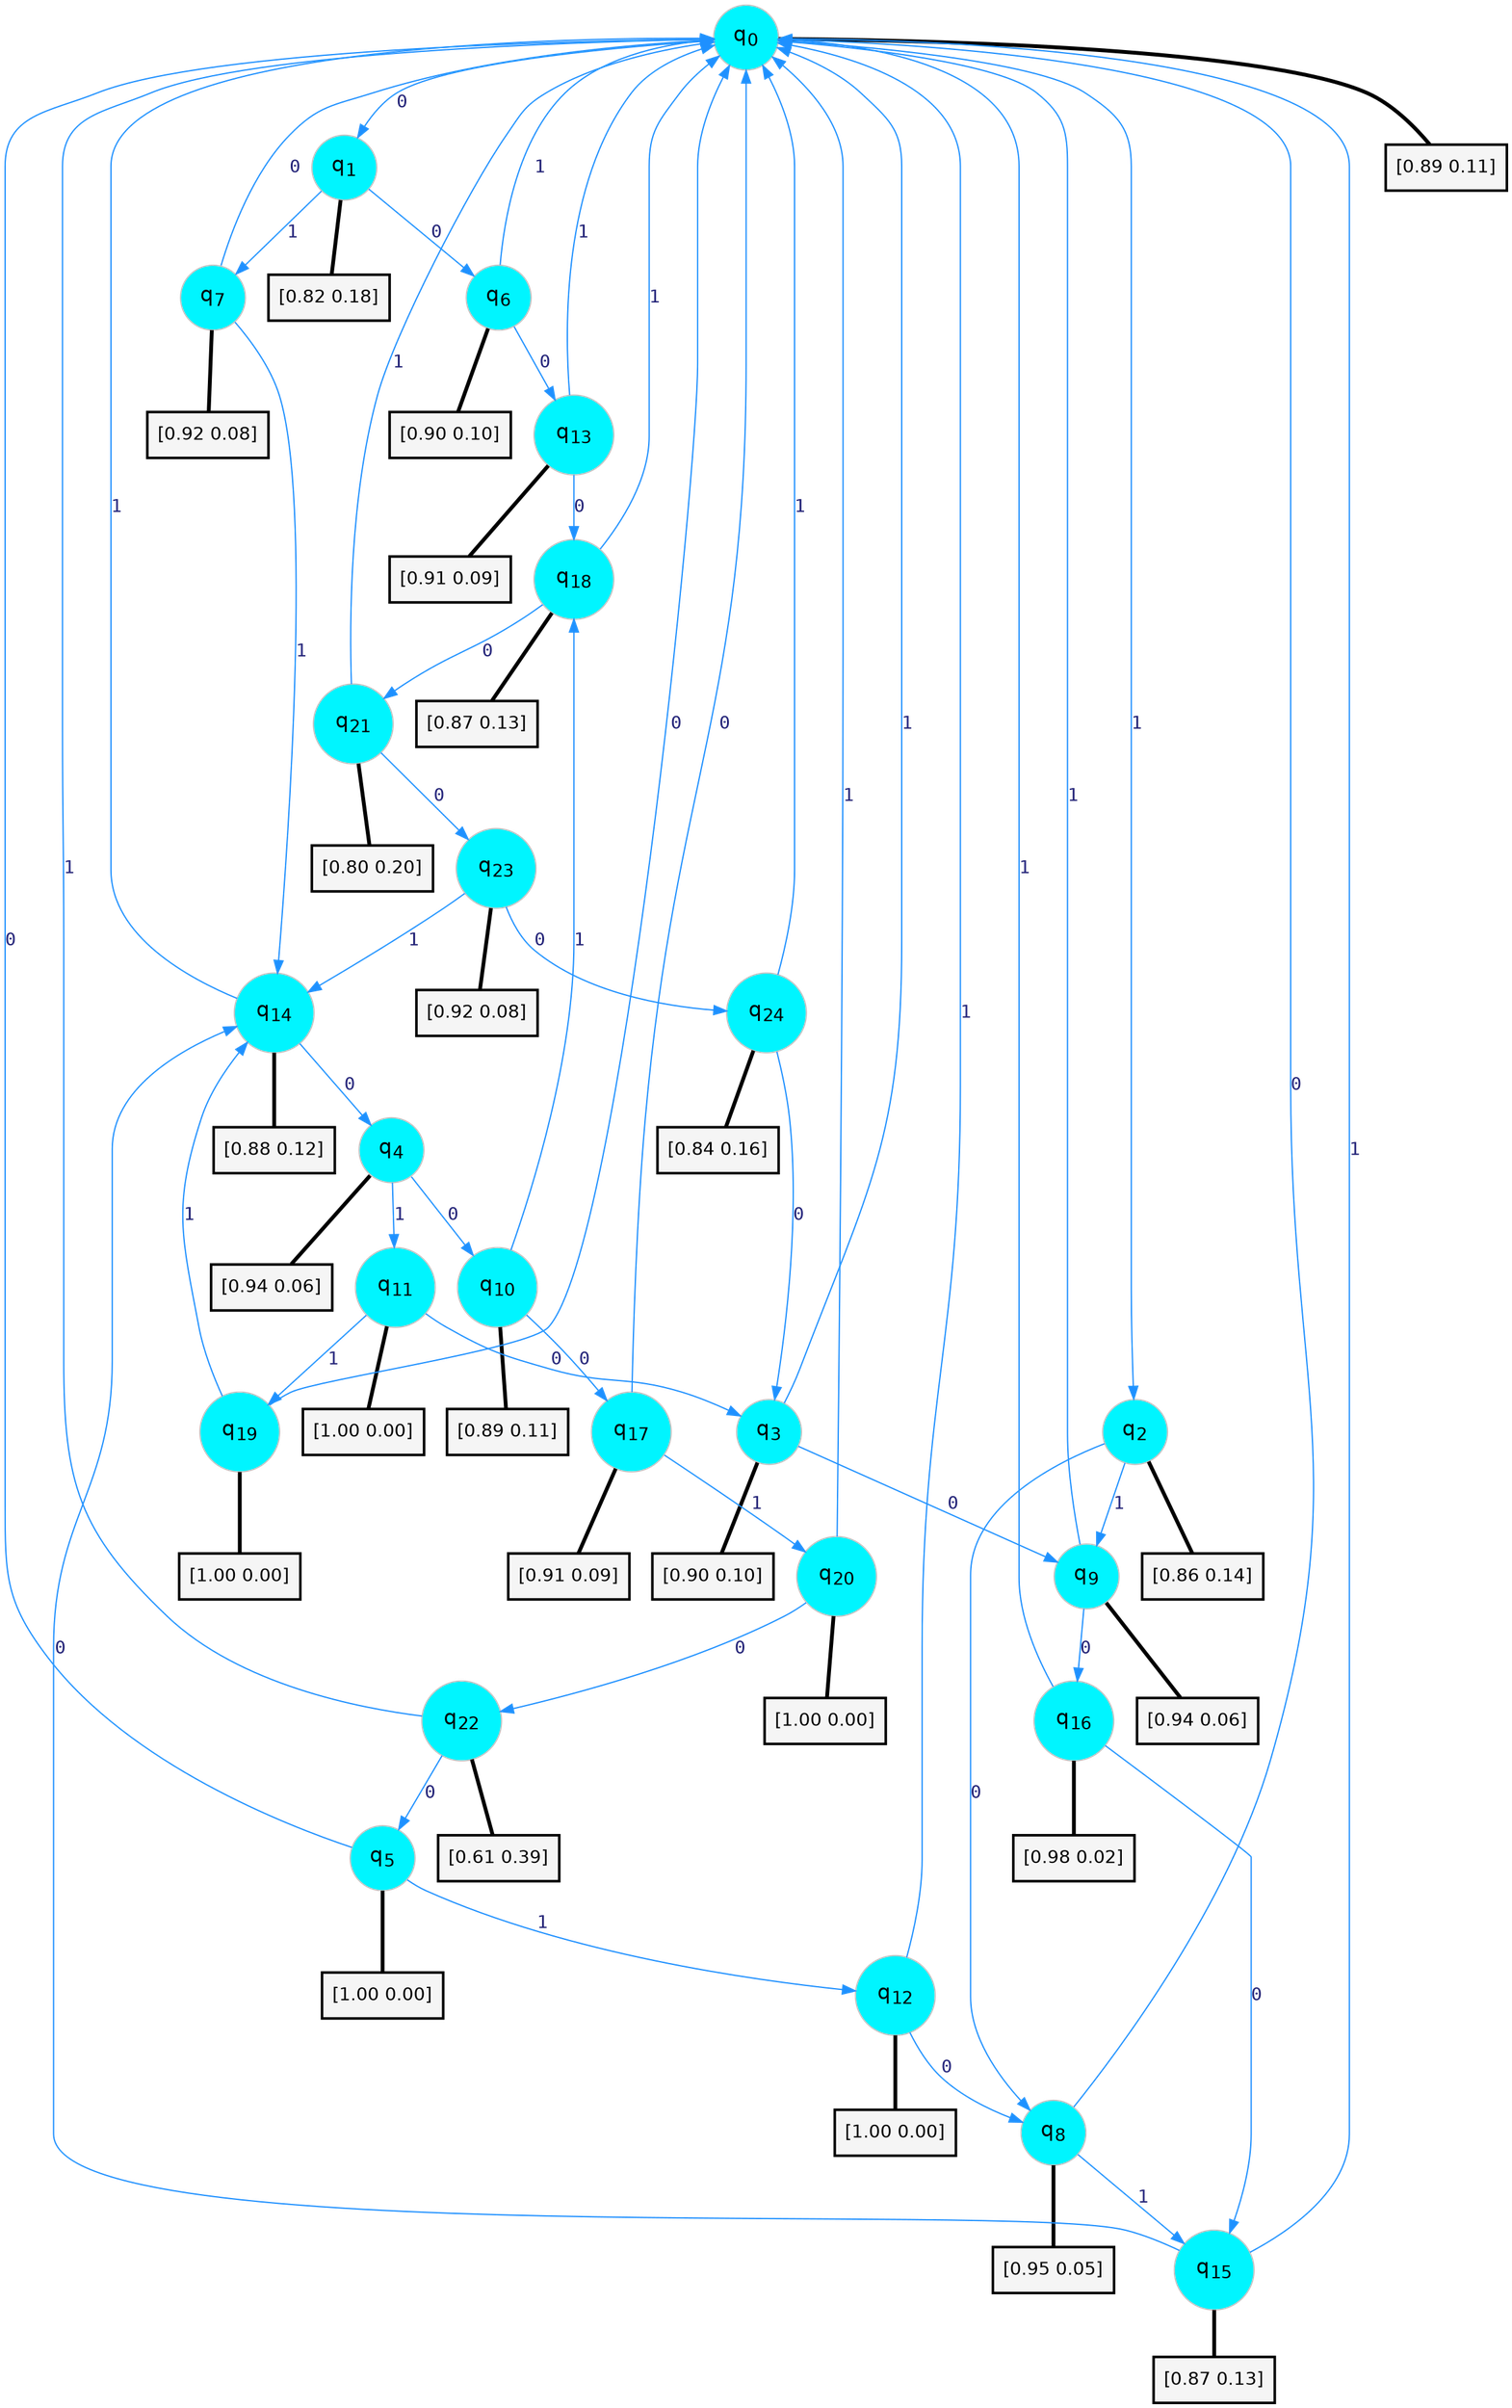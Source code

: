 digraph G {
graph [
bgcolor=transparent, dpi=300, rankdir=TD, size="40,25"];
node [
color=gray, fillcolor=turquoise1, fontcolor=black, fontname=Helvetica, fontsize=16, fontweight=bold, shape=circle, style=filled];
edge [
arrowsize=1, color=dodgerblue1, fontcolor=midnightblue, fontname=courier, fontweight=bold, penwidth=1, style=solid, weight=20];
0[label=<q<SUB>0</SUB>>];
1[label=<q<SUB>1</SUB>>];
2[label=<q<SUB>2</SUB>>];
3[label=<q<SUB>3</SUB>>];
4[label=<q<SUB>4</SUB>>];
5[label=<q<SUB>5</SUB>>];
6[label=<q<SUB>6</SUB>>];
7[label=<q<SUB>7</SUB>>];
8[label=<q<SUB>8</SUB>>];
9[label=<q<SUB>9</SUB>>];
10[label=<q<SUB>10</SUB>>];
11[label=<q<SUB>11</SUB>>];
12[label=<q<SUB>12</SUB>>];
13[label=<q<SUB>13</SUB>>];
14[label=<q<SUB>14</SUB>>];
15[label=<q<SUB>15</SUB>>];
16[label=<q<SUB>16</SUB>>];
17[label=<q<SUB>17</SUB>>];
18[label=<q<SUB>18</SUB>>];
19[label=<q<SUB>19</SUB>>];
20[label=<q<SUB>20</SUB>>];
21[label=<q<SUB>21</SUB>>];
22[label=<q<SUB>22</SUB>>];
23[label=<q<SUB>23</SUB>>];
24[label=<q<SUB>24</SUB>>];
25[label="[0.89 0.11]", shape=box,fontcolor=black, fontname=Helvetica, fontsize=14, penwidth=2, fillcolor=whitesmoke,color=black];
26[label="[0.82 0.18]", shape=box,fontcolor=black, fontname=Helvetica, fontsize=14, penwidth=2, fillcolor=whitesmoke,color=black];
27[label="[0.86 0.14]", shape=box,fontcolor=black, fontname=Helvetica, fontsize=14, penwidth=2, fillcolor=whitesmoke,color=black];
28[label="[0.90 0.10]", shape=box,fontcolor=black, fontname=Helvetica, fontsize=14, penwidth=2, fillcolor=whitesmoke,color=black];
29[label="[0.94 0.06]", shape=box,fontcolor=black, fontname=Helvetica, fontsize=14, penwidth=2, fillcolor=whitesmoke,color=black];
30[label="[1.00 0.00]", shape=box,fontcolor=black, fontname=Helvetica, fontsize=14, penwidth=2, fillcolor=whitesmoke,color=black];
31[label="[0.90 0.10]", shape=box,fontcolor=black, fontname=Helvetica, fontsize=14, penwidth=2, fillcolor=whitesmoke,color=black];
32[label="[0.92 0.08]", shape=box,fontcolor=black, fontname=Helvetica, fontsize=14, penwidth=2, fillcolor=whitesmoke,color=black];
33[label="[0.95 0.05]", shape=box,fontcolor=black, fontname=Helvetica, fontsize=14, penwidth=2, fillcolor=whitesmoke,color=black];
34[label="[0.94 0.06]", shape=box,fontcolor=black, fontname=Helvetica, fontsize=14, penwidth=2, fillcolor=whitesmoke,color=black];
35[label="[0.89 0.11]", shape=box,fontcolor=black, fontname=Helvetica, fontsize=14, penwidth=2, fillcolor=whitesmoke,color=black];
36[label="[1.00 0.00]", shape=box,fontcolor=black, fontname=Helvetica, fontsize=14, penwidth=2, fillcolor=whitesmoke,color=black];
37[label="[1.00 0.00]", shape=box,fontcolor=black, fontname=Helvetica, fontsize=14, penwidth=2, fillcolor=whitesmoke,color=black];
38[label="[0.91 0.09]", shape=box,fontcolor=black, fontname=Helvetica, fontsize=14, penwidth=2, fillcolor=whitesmoke,color=black];
39[label="[0.88 0.12]", shape=box,fontcolor=black, fontname=Helvetica, fontsize=14, penwidth=2, fillcolor=whitesmoke,color=black];
40[label="[0.87 0.13]", shape=box,fontcolor=black, fontname=Helvetica, fontsize=14, penwidth=2, fillcolor=whitesmoke,color=black];
41[label="[0.98 0.02]", shape=box,fontcolor=black, fontname=Helvetica, fontsize=14, penwidth=2, fillcolor=whitesmoke,color=black];
42[label="[0.91 0.09]", shape=box,fontcolor=black, fontname=Helvetica, fontsize=14, penwidth=2, fillcolor=whitesmoke,color=black];
43[label="[0.87 0.13]", shape=box,fontcolor=black, fontname=Helvetica, fontsize=14, penwidth=2, fillcolor=whitesmoke,color=black];
44[label="[1.00 0.00]", shape=box,fontcolor=black, fontname=Helvetica, fontsize=14, penwidth=2, fillcolor=whitesmoke,color=black];
45[label="[1.00 0.00]", shape=box,fontcolor=black, fontname=Helvetica, fontsize=14, penwidth=2, fillcolor=whitesmoke,color=black];
46[label="[0.80 0.20]", shape=box,fontcolor=black, fontname=Helvetica, fontsize=14, penwidth=2, fillcolor=whitesmoke,color=black];
47[label="[0.61 0.39]", shape=box,fontcolor=black, fontname=Helvetica, fontsize=14, penwidth=2, fillcolor=whitesmoke,color=black];
48[label="[0.92 0.08]", shape=box,fontcolor=black, fontname=Helvetica, fontsize=14, penwidth=2, fillcolor=whitesmoke,color=black];
49[label="[0.84 0.16]", shape=box,fontcolor=black, fontname=Helvetica, fontsize=14, penwidth=2, fillcolor=whitesmoke,color=black];
0->1 [label=0];
0->2 [label=1];
0->25 [arrowhead=none, penwidth=3,color=black];
1->6 [label=0];
1->7 [label=1];
1->26 [arrowhead=none, penwidth=3,color=black];
2->8 [label=0];
2->9 [label=1];
2->27 [arrowhead=none, penwidth=3,color=black];
3->9 [label=0];
3->0 [label=1];
3->28 [arrowhead=none, penwidth=3,color=black];
4->10 [label=0];
4->11 [label=1];
4->29 [arrowhead=none, penwidth=3,color=black];
5->0 [label=0];
5->12 [label=1];
5->30 [arrowhead=none, penwidth=3,color=black];
6->13 [label=0];
6->0 [label=1];
6->31 [arrowhead=none, penwidth=3,color=black];
7->0 [label=0];
7->14 [label=1];
7->32 [arrowhead=none, penwidth=3,color=black];
8->0 [label=0];
8->15 [label=1];
8->33 [arrowhead=none, penwidth=3,color=black];
9->16 [label=0];
9->0 [label=1];
9->34 [arrowhead=none, penwidth=3,color=black];
10->17 [label=0];
10->18 [label=1];
10->35 [arrowhead=none, penwidth=3,color=black];
11->3 [label=0];
11->19 [label=1];
11->36 [arrowhead=none, penwidth=3,color=black];
12->8 [label=0];
12->0 [label=1];
12->37 [arrowhead=none, penwidth=3,color=black];
13->18 [label=0];
13->0 [label=1];
13->38 [arrowhead=none, penwidth=3,color=black];
14->4 [label=0];
14->0 [label=1];
14->39 [arrowhead=none, penwidth=3,color=black];
15->14 [label=0];
15->0 [label=1];
15->40 [arrowhead=none, penwidth=3,color=black];
16->15 [label=0];
16->0 [label=1];
16->41 [arrowhead=none, penwidth=3,color=black];
17->0 [label=0];
17->20 [label=1];
17->42 [arrowhead=none, penwidth=3,color=black];
18->21 [label=0];
18->0 [label=1];
18->43 [arrowhead=none, penwidth=3,color=black];
19->0 [label=0];
19->14 [label=1];
19->44 [arrowhead=none, penwidth=3,color=black];
20->22 [label=0];
20->0 [label=1];
20->45 [arrowhead=none, penwidth=3,color=black];
21->23 [label=0];
21->0 [label=1];
21->46 [arrowhead=none, penwidth=3,color=black];
22->5 [label=0];
22->0 [label=1];
22->47 [arrowhead=none, penwidth=3,color=black];
23->24 [label=0];
23->14 [label=1];
23->48 [arrowhead=none, penwidth=3,color=black];
24->3 [label=0];
24->0 [label=1];
24->49 [arrowhead=none, penwidth=3,color=black];
}
